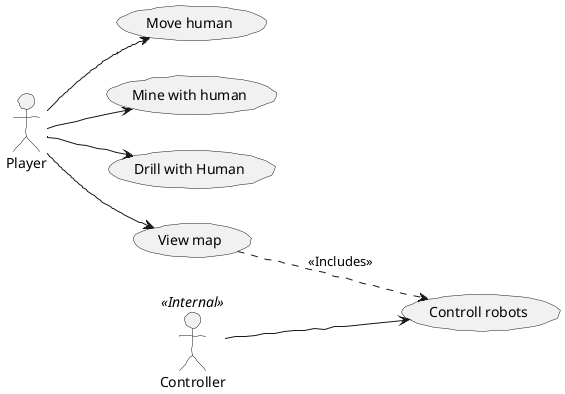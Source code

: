 @startuml
skinparam handwritten true

left to right direction
actor Player as p

actor Controller as c << Internal >>

usecase "Move human" as UC1
p --> UC1

usecase "Mine with human" as UC2
p --> UC2

usecase "Drill with Human" as UC3
p --> UC3

usecase "View map" as UC4
p --> UC4

usecase "Controll robots" as UC5
c --> UC5
UC4 ..> UC5 : <<Includes>>

@enduml
